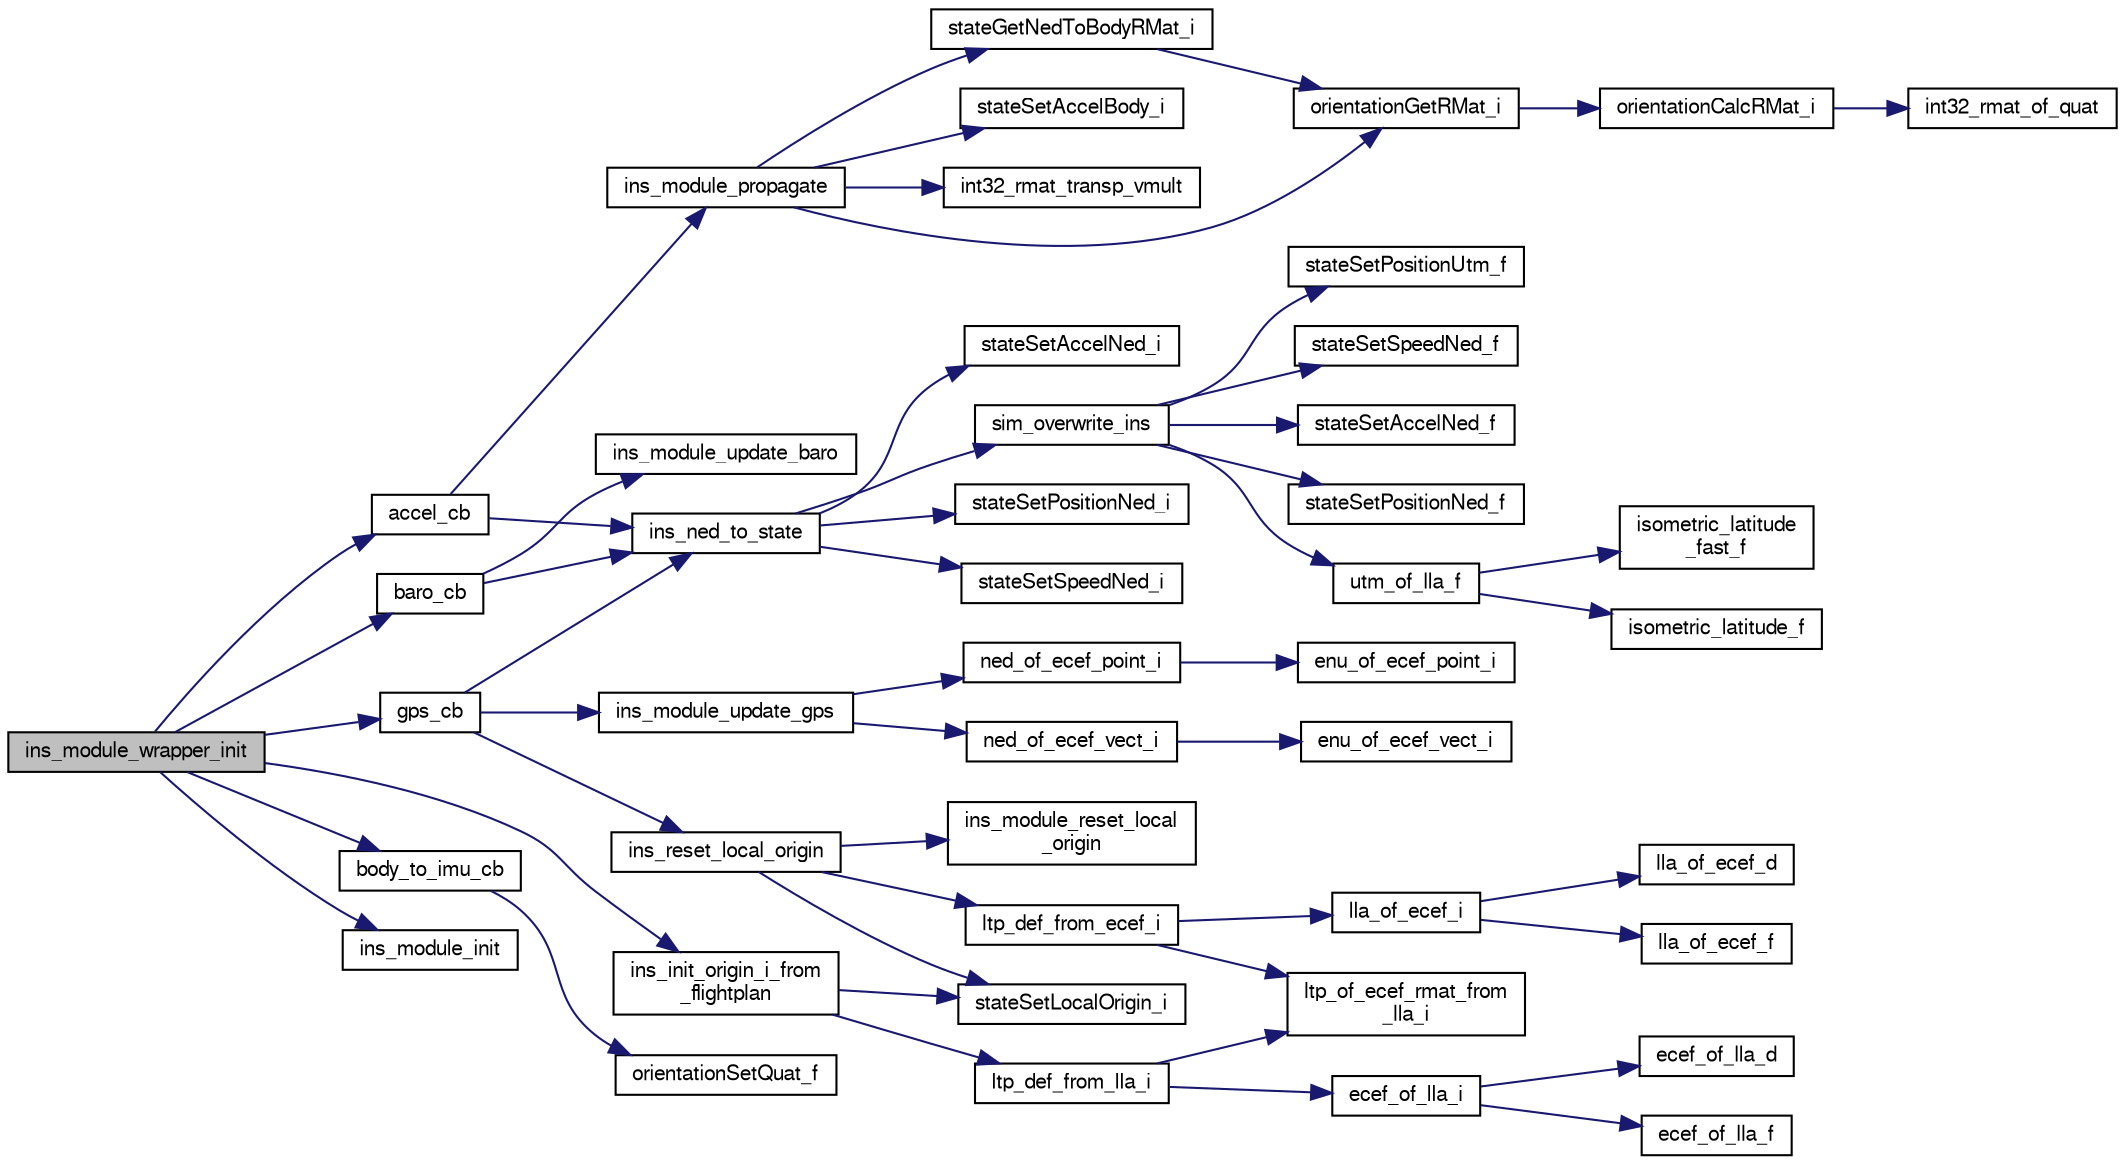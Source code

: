 digraph "ins_module_wrapper_init"
{
  edge [fontname="FreeSans",fontsize="10",labelfontname="FreeSans",labelfontsize="10"];
  node [fontname="FreeSans",fontsize="10",shape=record];
  rankdir="LR";
  Node1 [label="ins_module_wrapper_init",height=0.2,width=0.4,color="black", fillcolor="grey75", style="filled", fontcolor="black"];
  Node1 -> Node2 [color="midnightblue",fontsize="10",style="solid",fontname="FreeSans"];
  Node2 [label="accel_cb",height=0.2,width=0.4,color="black", fillcolor="white", style="filled",URL="$ins__skeleton_8c.html#aacd6b1869f263f90a6f1fbe777a87793"];
  Node2 -> Node3 [color="midnightblue",fontsize="10",style="solid",fontname="FreeSans"];
  Node3 [label="ins_module_propagate",height=0.2,width=0.4,color="black", fillcolor="white", style="filled",URL="$ins__skeleton_8c.html#a0beee2dfe3232be75bafb5f5dbd4d3ef"];
  Node3 -> Node4 [color="midnightblue",fontsize="10",style="solid",fontname="FreeSans"];
  Node4 [label="int32_rmat_transp_vmult",height=0.2,width=0.4,color="black", fillcolor="white", style="filled",URL="$group__math__algebra__int.html#gac992f3c60c036759941405f6e754b55b",tooltip="rotate 3D vector by transposed rotation matrix. "];
  Node3 -> Node5 [color="midnightblue",fontsize="10",style="solid",fontname="FreeSans"];
  Node5 [label="orientationGetRMat_i",height=0.2,width=0.4,color="black", fillcolor="white", style="filled",URL="$group__math__orientation__representation.html#ga4d3e785c7decf12ad0331c6ec207ded7",tooltip="Get vehicle body attitude rotation matrix (int). "];
  Node5 -> Node6 [color="midnightblue",fontsize="10",style="solid",fontname="FreeSans"];
  Node6 [label="orientationCalcRMat_i",height=0.2,width=0.4,color="black", fillcolor="white", style="filled",URL="$group__math__orientation__representation.html#ga8d3a2d675e2693d1780d587cd392d96a"];
  Node6 -> Node7 [color="midnightblue",fontsize="10",style="solid",fontname="FreeSans"];
  Node7 [label="int32_rmat_of_quat",height=0.2,width=0.4,color="black", fillcolor="white", style="filled",URL="$group__math__algebra__int.html#ga3cee8bb86ebb6befea5e2b4a97b3326f",tooltip="Convert unit quaternion to rotation matrix. "];
  Node3 -> Node8 [color="midnightblue",fontsize="10",style="solid",fontname="FreeSans"];
  Node8 [label="stateGetNedToBodyRMat_i",height=0.2,width=0.4,color="black", fillcolor="white", style="filled",URL="$group__state__attitude.html#ga7c541b9b2e6231ac9a11a9e21562a5b3",tooltip="Get vehicle body attitude rotation matrix (int). "];
  Node8 -> Node5 [color="midnightblue",fontsize="10",style="solid",fontname="FreeSans"];
  Node3 -> Node9 [color="midnightblue",fontsize="10",style="solid",fontname="FreeSans"];
  Node9 [label="stateSetAccelBody_i",height=0.2,width=0.4,color="black", fillcolor="white", style="filled",URL="$group__state__velocity.html#ga20df8dd6eb07f3e70051e3b9809b1e60",tooltip="Set acceleration in Body coordinates (int). "];
  Node2 -> Node10 [color="midnightblue",fontsize="10",style="solid",fontname="FreeSans"];
  Node10 [label="ins_ned_to_state",height=0.2,width=0.4,color="black", fillcolor="white", style="filled",URL="$ins__skeleton_8c.html#a906e42c3bdc95d6fa78d129fbf20719e",tooltip="copy position and speed to state interface "];
  Node10 -> Node11 [color="midnightblue",fontsize="10",style="solid",fontname="FreeSans"];
  Node11 [label="stateSetPositionNed_i",height=0.2,width=0.4,color="black", fillcolor="white", style="filled",URL="$group__state__position.html#ga83bd9c7ef9bfff9ff41a5d290be52438",tooltip="Set position from local NED coordinates (int). "];
  Node10 -> Node12 [color="midnightblue",fontsize="10",style="solid",fontname="FreeSans"];
  Node12 [label="stateSetSpeedNed_i",height=0.2,width=0.4,color="black", fillcolor="white", style="filled",URL="$group__state__velocity.html#gaa6cbe14043ae394f4994ac02bee85644",tooltip="Set ground speed in local NED coordinates (int). "];
  Node10 -> Node13 [color="midnightblue",fontsize="10",style="solid",fontname="FreeSans"];
  Node13 [label="stateSetAccelNed_i",height=0.2,width=0.4,color="black", fillcolor="white", style="filled",URL="$group__state__acceleration.html#ga44bccfd32b2928abef6b08c4f867c1be",tooltip="Set acceleration in NED coordinates (int). "];
  Node10 -> Node14 [color="midnightblue",fontsize="10",style="solid",fontname="FreeSans"];
  Node14 [label="sim_overwrite_ins",height=0.2,width=0.4,color="black", fillcolor="white", style="filled",URL="$nps__autopilot_8h.html#a636593c9bb6482b2a36d64bef4975310"];
  Node14 -> Node15 [color="midnightblue",fontsize="10",style="solid",fontname="FreeSans"];
  Node15 [label="stateSetPositionNed_f",height=0.2,width=0.4,color="black", fillcolor="white", style="filled",URL="$group__state__position.html#ga9ff9643cd109a27a481d5883652d0f08",tooltip="Set position from local NED coordinates (float). "];
  Node14 -> Node16 [color="midnightblue",fontsize="10",style="solid",fontname="FreeSans"];
  Node16 [label="utm_of_lla_f",height=0.2,width=0.4,color="black", fillcolor="white", style="filled",URL="$pprz__geodetic__float_8c.html#af99d4775df518f30b741b49c26eceedd"];
  Node16 -> Node17 [color="midnightblue",fontsize="10",style="solid",fontname="FreeSans"];
  Node17 [label="isometric_latitude_f",height=0.2,width=0.4,color="black", fillcolor="white", style="filled",URL="$pprz__geodetic__float_8c.html#a25c5bd31de0ea0d0caf14a0d217ad3ea"];
  Node16 -> Node18 [color="midnightblue",fontsize="10",style="solid",fontname="FreeSans"];
  Node18 [label="isometric_latitude\l_fast_f",height=0.2,width=0.4,color="black", fillcolor="white", style="filled",URL="$pprz__geodetic__float_8c.html#a21ea1b369f7d4abd984fb89c488dde24"];
  Node14 -> Node19 [color="midnightblue",fontsize="10",style="solid",fontname="FreeSans"];
  Node19 [label="stateSetPositionUtm_f",height=0.2,width=0.4,color="black", fillcolor="white", style="filled",URL="$group__state__position.html#gac6c73e42fc6b5891cb23454ad9c68c92",tooltip="Set position from UTM coordinates (float). "];
  Node14 -> Node20 [color="midnightblue",fontsize="10",style="solid",fontname="FreeSans"];
  Node20 [label="stateSetSpeedNed_f",height=0.2,width=0.4,color="black", fillcolor="white", style="filled",URL="$group__state__velocity.html#gae6549b15cd961047c89481ab2d87171f",tooltip="Set ground speed in local NED coordinates (float). "];
  Node14 -> Node21 [color="midnightblue",fontsize="10",style="solid",fontname="FreeSans"];
  Node21 [label="stateSetAccelNed_f",height=0.2,width=0.4,color="black", fillcolor="white", style="filled",URL="$group__state__acceleration.html#ga27b8f24af6ddce14389efaa5ec119967",tooltip="Set acceleration in NED coordinates (float). "];
  Node1 -> Node22 [color="midnightblue",fontsize="10",style="solid",fontname="FreeSans"];
  Node22 [label="baro_cb",height=0.2,width=0.4,color="black", fillcolor="white", style="filled",URL="$ins__skeleton_8c.html#a92209191a3ecc53fc4adaafd0fe82933"];
  Node22 -> Node23 [color="midnightblue",fontsize="10",style="solid",fontname="FreeSans"];
  Node23 [label="ins_module_update_baro",height=0.2,width=0.4,color="black", fillcolor="white", style="filled",URL="$ins__skeleton_8c.html#a5a13ebcd773aea5e000360c190f06606"];
  Node22 -> Node10 [color="midnightblue",fontsize="10",style="solid",fontname="FreeSans"];
  Node1 -> Node24 [color="midnightblue",fontsize="10",style="solid",fontname="FreeSans"];
  Node24 [label="body_to_imu_cb",height=0.2,width=0.4,color="black", fillcolor="white", style="filled",URL="$ins__skeleton_8c.html#ab5f6300c213088a4ea0598baafb5e736"];
  Node24 -> Node25 [color="midnightblue",fontsize="10",style="solid",fontname="FreeSans"];
  Node25 [label="orientationSetQuat_f",height=0.2,width=0.4,color="black", fillcolor="white", style="filled",URL="$group__math__orientation__representation.html#ga35d21d17eb2d2ef8352f0aceb8ad7001",tooltip="Set vehicle body attitude from quaternion (float). "];
  Node1 -> Node26 [color="midnightblue",fontsize="10",style="solid",fontname="FreeSans"];
  Node26 [label="gps_cb",height=0.2,width=0.4,color="black", fillcolor="white", style="filled",URL="$ins__skeleton_8c.html#a1c1656ce80fe1f1ad49fea691164dbf8"];
  Node26 -> Node27 [color="midnightblue",fontsize="10",style="solid",fontname="FreeSans"];
  Node27 [label="ins_module_update_gps",height=0.2,width=0.4,color="black", fillcolor="white", style="filled",URL="$ins__skeleton_8c.html#ac73bf250ba772215adbe88d71bec0a8f"];
  Node27 -> Node28 [color="midnightblue",fontsize="10",style="solid",fontname="FreeSans"];
  Node28 [label="ned_of_ecef_point_i",height=0.2,width=0.4,color="black", fillcolor="white", style="filled",URL="$group__math__geodetic__int.html#ga9307e97057d51e781def8a03dea804f6",tooltip="Convert a point from ECEF to local NED. "];
  Node28 -> Node29 [color="midnightblue",fontsize="10",style="solid",fontname="FreeSans"];
  Node29 [label="enu_of_ecef_point_i",height=0.2,width=0.4,color="black", fillcolor="white", style="filled",URL="$group__math__geodetic__int.html#ga85bcbfc73a43b120465422ec55647573",tooltip="Convert a point from ECEF to local ENU. "];
  Node27 -> Node30 [color="midnightblue",fontsize="10",style="solid",fontname="FreeSans"];
  Node30 [label="ned_of_ecef_vect_i",height=0.2,width=0.4,color="black", fillcolor="white", style="filled",URL="$group__math__geodetic__int.html#gab4eda479f4c01e96082d8a352f16cfea",tooltip="Rotate a vector from ECEF to NED. "];
  Node30 -> Node31 [color="midnightblue",fontsize="10",style="solid",fontname="FreeSans"];
  Node31 [label="enu_of_ecef_vect_i",height=0.2,width=0.4,color="black", fillcolor="white", style="filled",URL="$group__math__geodetic__int.html#gaf0ee62cd162ca87bc294be6cfd107986",tooltip="Rotate a vector from ECEF to ENU. "];
  Node26 -> Node10 [color="midnightblue",fontsize="10",style="solid",fontname="FreeSans"];
  Node26 -> Node32 [color="midnightblue",fontsize="10",style="solid",fontname="FreeSans"];
  Node32 [label="ins_reset_local_origin",height=0.2,width=0.4,color="black", fillcolor="white", style="filled",URL="$ins__skeleton_8c.html#a14cb66a86c67d8b9216a8c12f58c311b",tooltip="INS local origin reset. "];
  Node32 -> Node33 [color="midnightblue",fontsize="10",style="solid",fontname="FreeSans"];
  Node33 [label="ltp_def_from_ecef_i",height=0.2,width=0.4,color="black", fillcolor="white", style="filled",URL="$group__math__geodetic__int.html#ga5afd098a83e572b854e157486ccb569f"];
  Node33 -> Node34 [color="midnightblue",fontsize="10",style="solid",fontname="FreeSans"];
  Node34 [label="lla_of_ecef_i",height=0.2,width=0.4,color="black", fillcolor="white", style="filled",URL="$group__math__geodetic__int.html#gaea47a32071c2427f895fcb1df32c4e23",tooltip="Convert a ECEF to LLA. "];
  Node34 -> Node35 [color="midnightblue",fontsize="10",style="solid",fontname="FreeSans"];
  Node35 [label="lla_of_ecef_f",height=0.2,width=0.4,color="black", fillcolor="white", style="filled",URL="$pprz__geodetic__float_8c.html#adecd186d51b41b09f0cad928c0d2f68e"];
  Node34 -> Node36 [color="midnightblue",fontsize="10",style="solid",fontname="FreeSans"];
  Node36 [label="lla_of_ecef_d",height=0.2,width=0.4,color="black", fillcolor="white", style="filled",URL="$group__math__geodetic__double.html#ga9d3464ccabcd97db9fb4e1c7d25dfe16"];
  Node33 -> Node37 [color="midnightblue",fontsize="10",style="solid",fontname="FreeSans"];
  Node37 [label="ltp_of_ecef_rmat_from\l_lla_i",height=0.2,width=0.4,color="black", fillcolor="white", style="filled",URL="$group__math__geodetic__int.html#ga6b7ff6661d7385053cc297340d6a5cc9"];
  Node32 -> Node38 [color="midnightblue",fontsize="10",style="solid",fontname="FreeSans"];
  Node38 [label="stateSetLocalOrigin_i",height=0.2,width=0.4,color="black", fillcolor="white", style="filled",URL="$group__state__position.html#gacc086fcd500269371c8c6eabbf3d557e",tooltip="Set the local (flat earth) coordinate frame origin (int). "];
  Node32 -> Node39 [color="midnightblue",fontsize="10",style="solid",fontname="FreeSans"];
  Node39 [label="ins_module_reset_local\l_origin",height=0.2,width=0.4,color="black", fillcolor="white", style="filled",URL="$ins__skeleton_8c.html#a2bd55249dfa83c5c38b83adb0d581697"];
  Node1 -> Node40 [color="midnightblue",fontsize="10",style="solid",fontname="FreeSans"];
  Node40 [label="ins_init_origin_i_from\l_flightplan",height=0.2,width=0.4,color="black", fillcolor="white", style="filled",URL="$ins_8c.html#ac9ba03cf9d41e4536c73f218d3439e76",tooltip="initialize the local origin (ltp_def in fixed point) from flight plan position "];
  Node40 -> Node41 [color="midnightblue",fontsize="10",style="solid",fontname="FreeSans"];
  Node41 [label="ltp_def_from_lla_i",height=0.2,width=0.4,color="black", fillcolor="white", style="filled",URL="$group__math__geodetic__int.html#gaf0b761a4e44c92481ac96b623c34ef70"];
  Node41 -> Node42 [color="midnightblue",fontsize="10",style="solid",fontname="FreeSans"];
  Node42 [label="ecef_of_lla_i",height=0.2,width=0.4,color="black", fillcolor="white", style="filled",URL="$group__math__geodetic__int.html#ga386f7bf340618bf1454ca2a3b5086100",tooltip="Convert a LLA to ECEF. "];
  Node42 -> Node43 [color="midnightblue",fontsize="10",style="solid",fontname="FreeSans"];
  Node43 [label="ecef_of_lla_f",height=0.2,width=0.4,color="black", fillcolor="white", style="filled",URL="$pprz__geodetic__float_8c.html#a65bc5ba8b61d014ca659035759cc001c"];
  Node42 -> Node44 [color="midnightblue",fontsize="10",style="solid",fontname="FreeSans"];
  Node44 [label="ecef_of_lla_d",height=0.2,width=0.4,color="black", fillcolor="white", style="filled",URL="$group__math__geodetic__double.html#gae6608c48696daebf3382f08e655028d9"];
  Node41 -> Node37 [color="midnightblue",fontsize="10",style="solid",fontname="FreeSans"];
  Node40 -> Node38 [color="midnightblue",fontsize="10",style="solid",fontname="FreeSans"];
  Node1 -> Node45 [color="midnightblue",fontsize="10",style="solid",fontname="FreeSans"];
  Node45 [label="ins_module_init",height=0.2,width=0.4,color="black", fillcolor="white", style="filled",URL="$ins__skeleton_8c.html#aa56482e32e97c2e358ca2cdd9293f5c0"];
}
